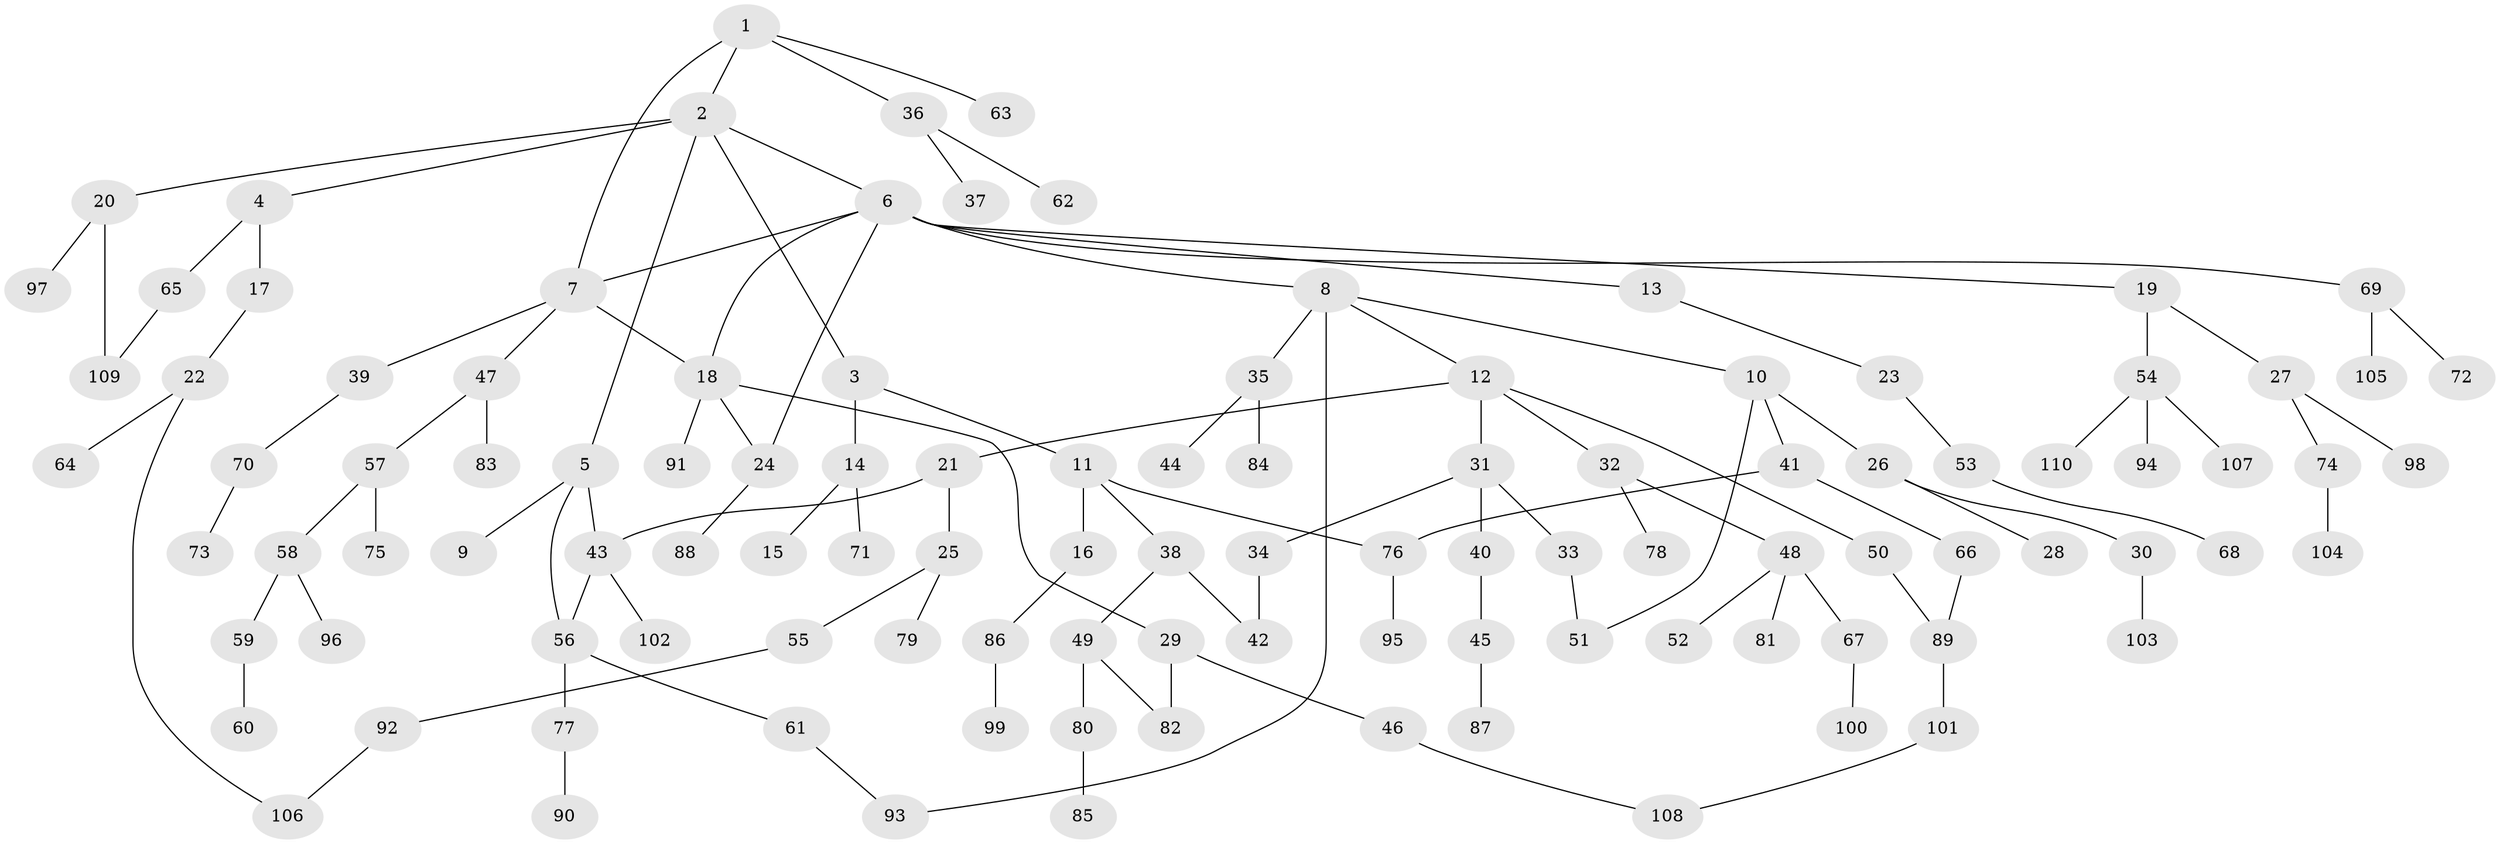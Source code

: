 // coarse degree distribution, {8: 0.014084507042253521, 5: 0.04225352112676056, 3: 0.14084507042253522, 2: 0.30985915492957744, 10: 0.014084507042253521, 7: 0.014084507042253521, 4: 0.056338028169014086, 6: 0.014084507042253521, 1: 0.39436619718309857}
// Generated by graph-tools (version 1.1) at 2025/41/03/06/25 10:41:27]
// undirected, 110 vertices, 123 edges
graph export_dot {
graph [start="1"]
  node [color=gray90,style=filled];
  1;
  2;
  3;
  4;
  5;
  6;
  7;
  8;
  9;
  10;
  11;
  12;
  13;
  14;
  15;
  16;
  17;
  18;
  19;
  20;
  21;
  22;
  23;
  24;
  25;
  26;
  27;
  28;
  29;
  30;
  31;
  32;
  33;
  34;
  35;
  36;
  37;
  38;
  39;
  40;
  41;
  42;
  43;
  44;
  45;
  46;
  47;
  48;
  49;
  50;
  51;
  52;
  53;
  54;
  55;
  56;
  57;
  58;
  59;
  60;
  61;
  62;
  63;
  64;
  65;
  66;
  67;
  68;
  69;
  70;
  71;
  72;
  73;
  74;
  75;
  76;
  77;
  78;
  79;
  80;
  81;
  82;
  83;
  84;
  85;
  86;
  87;
  88;
  89;
  90;
  91;
  92;
  93;
  94;
  95;
  96;
  97;
  98;
  99;
  100;
  101;
  102;
  103;
  104;
  105;
  106;
  107;
  108;
  109;
  110;
  1 -- 2;
  1 -- 36;
  1 -- 63;
  1 -- 7;
  2 -- 3;
  2 -- 4;
  2 -- 5;
  2 -- 6;
  2 -- 20;
  3 -- 11;
  3 -- 14;
  4 -- 17;
  4 -- 65;
  5 -- 9;
  5 -- 56;
  5 -- 43;
  6 -- 7;
  6 -- 8;
  6 -- 13;
  6 -- 18;
  6 -- 19;
  6 -- 69;
  6 -- 24;
  7 -- 39;
  7 -- 47;
  7 -- 18;
  8 -- 10;
  8 -- 12;
  8 -- 35;
  8 -- 93;
  10 -- 26;
  10 -- 41;
  10 -- 51;
  11 -- 16;
  11 -- 38;
  11 -- 76;
  12 -- 21;
  12 -- 31;
  12 -- 32;
  12 -- 50;
  13 -- 23;
  14 -- 15;
  14 -- 71;
  16 -- 86;
  17 -- 22;
  18 -- 24;
  18 -- 29;
  18 -- 91;
  19 -- 27;
  19 -- 54;
  20 -- 97;
  20 -- 109;
  21 -- 25;
  21 -- 43;
  22 -- 64;
  22 -- 106;
  23 -- 53;
  24 -- 88;
  25 -- 55;
  25 -- 79;
  26 -- 28;
  26 -- 30;
  27 -- 74;
  27 -- 98;
  29 -- 46;
  29 -- 82;
  30 -- 103;
  31 -- 33;
  31 -- 34;
  31 -- 40;
  32 -- 48;
  32 -- 78;
  33 -- 51;
  34 -- 42;
  35 -- 44;
  35 -- 84;
  36 -- 37;
  36 -- 62;
  38 -- 49;
  38 -- 42;
  39 -- 70;
  40 -- 45;
  41 -- 66;
  41 -- 76;
  43 -- 56;
  43 -- 102;
  45 -- 87;
  46 -- 108;
  47 -- 57;
  47 -- 83;
  48 -- 52;
  48 -- 67;
  48 -- 81;
  49 -- 80;
  49 -- 82;
  50 -- 89;
  53 -- 68;
  54 -- 94;
  54 -- 107;
  54 -- 110;
  55 -- 92;
  56 -- 61;
  56 -- 77;
  57 -- 58;
  57 -- 75;
  58 -- 59;
  58 -- 96;
  59 -- 60;
  61 -- 93;
  65 -- 109;
  66 -- 89;
  67 -- 100;
  69 -- 72;
  69 -- 105;
  70 -- 73;
  74 -- 104;
  76 -- 95;
  77 -- 90;
  80 -- 85;
  86 -- 99;
  89 -- 101;
  92 -- 106;
  101 -- 108;
}
